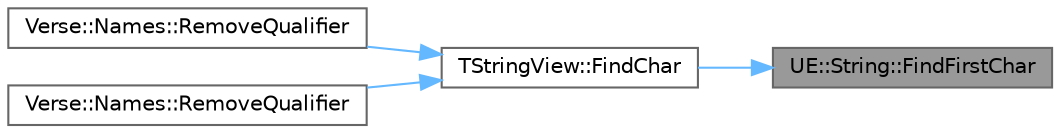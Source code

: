 digraph "UE::String::FindFirstChar"
{
 // INTERACTIVE_SVG=YES
 // LATEX_PDF_SIZE
  bgcolor="transparent";
  edge [fontname=Helvetica,fontsize=10,labelfontname=Helvetica,labelfontsize=10];
  node [fontname=Helvetica,fontsize=10,shape=box,height=0.2,width=0.4];
  rankdir="RL";
  Node1 [id="Node000001",label="UE::String::FindFirstChar",height=0.2,width=0.4,color="gray40", fillcolor="grey60", style="filled", fontcolor="black",tooltip="Search the view for the first occurrence of the search character."];
  Node1 -> Node2 [id="edge1_Node000001_Node000002",dir="back",color="steelblue1",style="solid",tooltip=" "];
  Node2 [id="Node000002",label="TStringView::FindChar",height=0.2,width=0.4,color="grey40", fillcolor="white", style="filled",URL="$dd/dbe/classTStringView.html#afd9cf64affc765dc94006d184e46e8a6",tooltip="Search the view for the first occurrence of a character."];
  Node2 -> Node3 [id="edge2_Node000002_Node000003",dir="back",color="steelblue1",style="solid",tooltip=" "];
  Node3 [id="Node000003",label="Verse::Names::RemoveQualifier",height=0.2,width=0.4,color="grey40", fillcolor="white", style="filled",URL="$de/da9/namespaceVerse_1_1Names.html#a0a5ef3c66b64b86431076e1df430f8d6",tooltip=" "];
  Node2 -> Node4 [id="edge3_Node000002_Node000004",dir="back",color="steelblue1",style="solid",tooltip=" "];
  Node4 [id="Node000004",label="Verse::Names::RemoveQualifier",height=0.2,width=0.4,color="grey40", fillcolor="white", style="filled",URL="$de/da9/namespaceVerse_1_1Names.html#ad20a184a40f741e1bb96b339ef9a9ef8",tooltip=" "];
}

